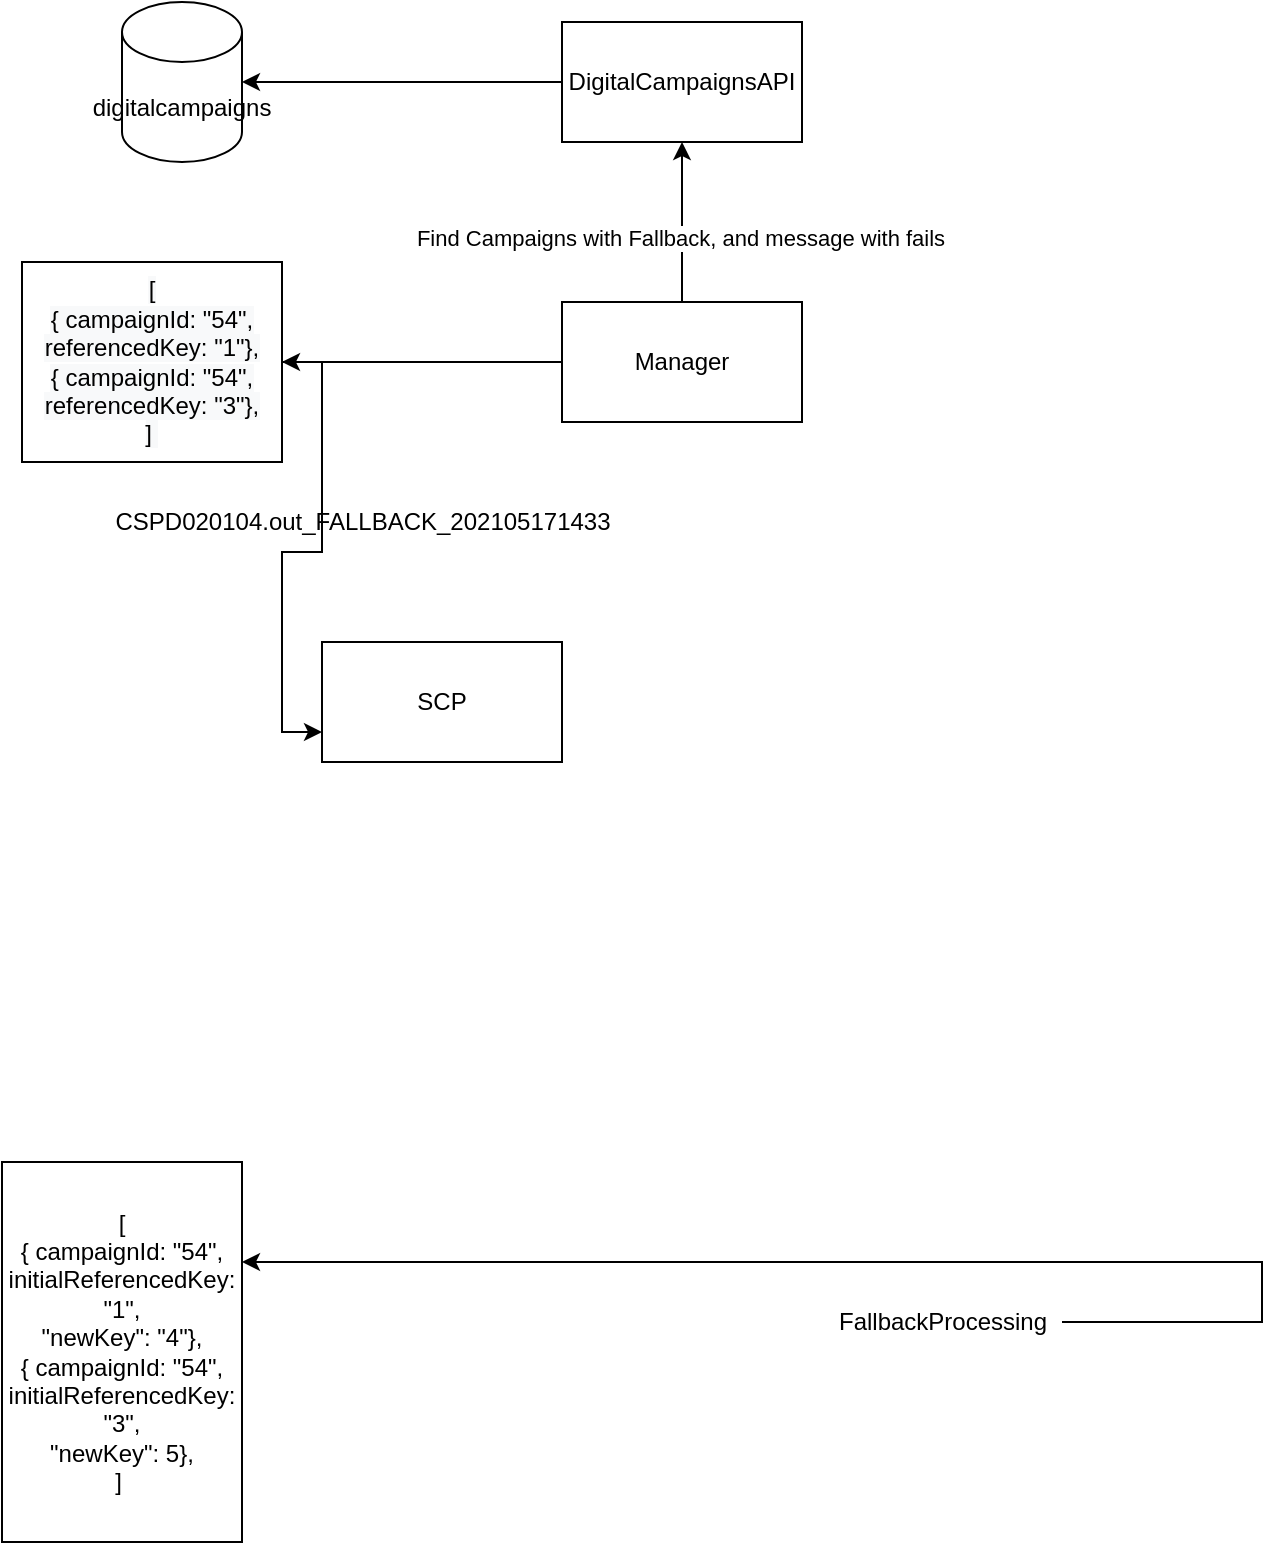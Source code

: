 <mxfile version="14.7.3" type="github">
  <diagram id="o3v9zGSRblRuSPQtVMKY" name="Page-1">
    <mxGraphModel dx="1350" dy="806" grid="1" gridSize="10" guides="1" tooltips="1" connect="1" arrows="1" fold="1" page="1" pageScale="1" pageWidth="850" pageHeight="1100" math="0" shadow="0">
      <root>
        <mxCell id="0" />
        <mxCell id="1" parent="0" />
        <mxCell id="sKk9lR-nsjvR3i9xRPQ5-1" value="digitalcampaigns&lt;br&gt;" style="shape=cylinder3;whiteSpace=wrap;html=1;boundedLbl=1;backgroundOutline=1;size=15;" parent="1" vertex="1">
          <mxGeometry x="140" y="80" width="60" height="80" as="geometry" />
        </mxCell>
        <mxCell id="sKk9lR-nsjvR3i9xRPQ5-4" style="edgeStyle=orthogonalEdgeStyle;rounded=0;orthogonalLoop=1;jettySize=auto;html=1;" parent="1" source="sKk9lR-nsjvR3i9xRPQ5-3" target="sKk9lR-nsjvR3i9xRPQ5-1" edge="1">
          <mxGeometry relative="1" as="geometry" />
        </mxCell>
        <mxCell id="sKk9lR-nsjvR3i9xRPQ5-3" value="DigitalCampaignsAPI" style="rounded=0;whiteSpace=wrap;html=1;" parent="1" vertex="1">
          <mxGeometry x="360" y="90" width="120" height="60" as="geometry" />
        </mxCell>
        <mxCell id="sKk9lR-nsjvR3i9xRPQ5-13" style="edgeStyle=orthogonalEdgeStyle;rounded=0;orthogonalLoop=1;jettySize=auto;html=1;entryX=0;entryY=0.75;entryDx=0;entryDy=0;" parent="1" source="sKk9lR-nsjvR3i9xRPQ5-6" target="sKk9lR-nsjvR3i9xRPQ5-12" edge="1">
          <mxGeometry relative="1" as="geometry" />
        </mxCell>
        <mxCell id="sKk9lR-nsjvR3i9xRPQ5-6" value="&lt;meta charset=&quot;utf-8&quot;&gt;&lt;span style=&quot;color: rgb(0, 0, 0); font-family: helvetica; font-size: 12px; font-style: normal; font-weight: 400; letter-spacing: normal; text-align: center; text-indent: 0px; text-transform: none; word-spacing: 0px; background-color: rgb(248, 249, 250); display: inline; float: none;&quot;&gt;[&lt;/span&gt;&lt;br style=&quot;color: rgb(0, 0, 0); font-family: helvetica; font-size: 12px; font-style: normal; font-weight: 400; letter-spacing: normal; text-align: center; text-indent: 0px; text-transform: none; word-spacing: 0px; background-color: rgb(248, 249, 250);&quot;&gt;&lt;span style=&quot;color: rgb(0, 0, 0); font-family: helvetica; font-size: 12px; font-style: normal; font-weight: 400; letter-spacing: normal; text-align: center; text-indent: 0px; text-transform: none; word-spacing: 0px; background-color: rgb(248, 249, 250); display: inline; float: none;&quot;&gt;{ campaignId: &quot;54&quot;, referencedKey: &quot;1&quot;},&lt;/span&gt;&lt;br style=&quot;color: rgb(0, 0, 0); font-family: helvetica; font-size: 12px; font-style: normal; font-weight: 400; letter-spacing: normal; text-align: center; text-indent: 0px; text-transform: none; word-spacing: 0px; background-color: rgb(248, 249, 250);&quot;&gt;&lt;span style=&quot;color: rgb(0, 0, 0); font-family: helvetica; font-size: 12px; font-style: normal; font-weight: 400; letter-spacing: normal; text-align: center; text-indent: 0px; text-transform: none; word-spacing: 0px; background-color: rgb(248, 249, 250); display: inline; float: none;&quot;&gt;{ campaignId: &quot;54&quot;, referencedKey: &quot;3&quot;},&lt;/span&gt;&lt;br style=&quot;color: rgb(0, 0, 0); font-family: helvetica; font-size: 12px; font-style: normal; font-weight: 400; letter-spacing: normal; text-align: center; text-indent: 0px; text-transform: none; word-spacing: 0px; background-color: rgb(248, 249, 250);&quot;&gt;&lt;span style=&quot;color: rgb(0, 0, 0); font-family: helvetica; font-size: 12px; font-style: normal; font-weight: 400; letter-spacing: normal; text-align: center; text-indent: 0px; text-transform: none; word-spacing: 0px; background-color: rgb(248, 249, 250); display: inline; float: none;&quot;&gt;]&amp;nbsp;&lt;/span&gt;" style="whiteSpace=wrap;html=1;" parent="1" vertex="1">
          <mxGeometry x="90" y="210" width="130" height="100" as="geometry" />
        </mxCell>
        <mxCell id="sKk9lR-nsjvR3i9xRPQ5-7" value="CSPD020104.out_FALLBACK_202105171433" style="text;html=1;align=center;verticalAlign=middle;resizable=0;points=[];autosize=1;strokeColor=none;" parent="1" vertex="1">
          <mxGeometry x="130" y="330" width="260" height="20" as="geometry" />
        </mxCell>
        <mxCell id="sKk9lR-nsjvR3i9xRPQ5-10" style="edgeStyle=orthogonalEdgeStyle;rounded=0;orthogonalLoop=1;jettySize=auto;html=1;" parent="1" source="sKk9lR-nsjvR3i9xRPQ5-9" target="sKk9lR-nsjvR3i9xRPQ5-3" edge="1">
          <mxGeometry relative="1" as="geometry" />
        </mxCell>
        <mxCell id="sKk9lR-nsjvR3i9xRPQ5-18" value="Find Campaigns with Fallback, and message with fails" style="edgeLabel;html=1;align=center;verticalAlign=middle;resizable=0;points=[];" parent="sKk9lR-nsjvR3i9xRPQ5-10" vertex="1" connectable="0">
          <mxGeometry x="-0.185" y="1" relative="1" as="geometry">
            <mxPoint as="offset" />
          </mxGeometry>
        </mxCell>
        <mxCell id="sKk9lR-nsjvR3i9xRPQ5-11" style="edgeStyle=orthogonalEdgeStyle;rounded=0;orthogonalLoop=1;jettySize=auto;html=1;" parent="1" source="sKk9lR-nsjvR3i9xRPQ5-9" target="sKk9lR-nsjvR3i9xRPQ5-6" edge="1">
          <mxGeometry relative="1" as="geometry" />
        </mxCell>
        <mxCell id="sKk9lR-nsjvR3i9xRPQ5-9" value="Manager" style="whiteSpace=wrap;html=1;" parent="1" vertex="1">
          <mxGeometry x="360" y="230" width="120" height="60" as="geometry" />
        </mxCell>
        <mxCell id="sKk9lR-nsjvR3i9xRPQ5-12" value="SCP" style="whiteSpace=wrap;html=1;" parent="1" vertex="1">
          <mxGeometry x="240" y="400" width="120" height="60" as="geometry" />
        </mxCell>
        <mxCell id="sKk9lR-nsjvR3i9xRPQ5-15" value="[&lt;br&gt;{ campaignId: &quot;54&quot;, initialReferencedKey: &quot;1&quot;,&lt;br&gt;&quot;newKey&quot;: &quot;4&quot;},&lt;br&gt;{ campaignId: &quot;54&quot;, initialReferencedKey: &quot;3&quot;,&lt;br&gt;&quot;newKey&quot;: 5},&lt;br&gt;]&amp;nbsp;" style="whiteSpace=wrap;html=1;" parent="1" vertex="1">
          <mxGeometry x="80" y="660" width="120" height="190" as="geometry" />
        </mxCell>
        <mxCell id="GIdS3LOhMRxrJmHubpFw-1" value="" style="edgeStyle=orthogonalEdgeStyle;rounded=0;orthogonalLoop=1;jettySize=auto;html=1;" parent="1" source="sKk9lR-nsjvR3i9xRPQ5-16" target="sKk9lR-nsjvR3i9xRPQ5-15" edge="1">
          <mxGeometry relative="1" as="geometry">
            <Array as="points">
              <mxPoint x="710" y="710" />
            </Array>
          </mxGeometry>
        </mxCell>
        <mxCell id="sKk9lR-nsjvR3i9xRPQ5-16" value="FallbackProcessing" style="text;html=1;align=center;verticalAlign=middle;resizable=0;points=[];autosize=1;strokeColor=none;" parent="1" vertex="1">
          <mxGeometry x="490" y="730" width="120" height="20" as="geometry" />
        </mxCell>
      </root>
    </mxGraphModel>
  </diagram>
</mxfile>

